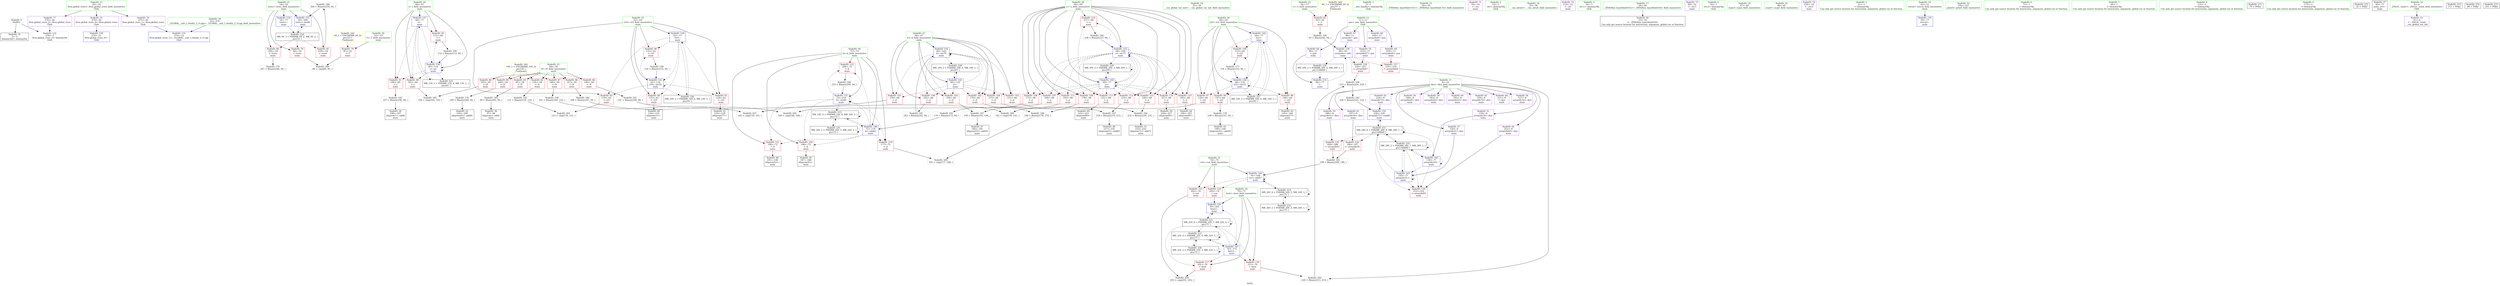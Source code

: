 digraph "SVFG" {
	label="SVFG";

	Node0x55b33f8c9170 [shape=record,color=grey,label="{NodeID: 0\nNullPtr}"];
	Node0x55b33f8c9170 -> Node0x55b33f8eab90[style=solid];
	Node0x55b33f8c9170 -> Node0x55b33f8f1aa0[style=solid];
	Node0x55b33f8f4310 [shape=record,color=grey,label="{NodeID: 180\n260 = Binary(259, 94, )\n}"];
	Node0x55b33f8f4310 -> Node0x55b33f8f2d50[style=solid];
	Node0x55b33f8eb6f0 [shape=record,color=red,label="{NodeID: 97\n139\<--64\n\<--i22\nmain\n}"];
	Node0x55b33f8eb6f0 -> Node0x55b33f8f7d20[style=solid];
	Node0x55b33f8c97d0 [shape=record,color=green,label="{NodeID: 14\n25\<--26\n__cxx_global_var_init\<--__cxx_global_var_init_field_insensitive\n}"];
	Node0x55b33f8ef100 [shape=record,color=grey,label="{NodeID: 194\n93 = Binary(92, 94, )\n}"];
	Node0x55b33f8ef100 -> Node0x55b33f8f1de0[style=solid];
	Node0x55b33f8ec250 [shape=record,color=red,label="{NodeID: 111\n193\<--68\n\<--x\nmain\n}"];
	Node0x55b33f8ec250 -> Node0x55b33f8ef580[style=solid];
	Node0x55b33f8ea660 [shape=record,color=green,label="{NodeID: 28\n68\<--69\nx\<--x_field_insensitive\nmain\n}"];
	Node0x55b33f8ea660 -> Node0x55b33f8ebf10[style=solid];
	Node0x55b33f8ea660 -> Node0x55b33f8ebfe0[style=solid];
	Node0x55b33f8ea660 -> Node0x55b33f8ec0b0[style=solid];
	Node0x55b33f8ea660 -> Node0x55b33f8ec180[style=solid];
	Node0x55b33f8ea660 -> Node0x55b33f8ec250[style=solid];
	Node0x55b33f8ea660 -> Node0x55b33f8ec320[style=solid];
	Node0x55b33f8ea660 -> Node0x55b33f8ec3f0[style=solid];
	Node0x55b33f8ea660 -> Node0x55b33f8ec4c0[style=solid];
	Node0x55b33f8ea660 -> Node0x55b33f8ec590[style=solid];
	Node0x55b33f8ea660 -> Node0x55b33f8f0da0[style=solid];
	Node0x55b33f8ea660 -> Node0x55b33f8f2600[style=solid];
	Node0x55b33f8ea660 -> Node0x55b33f8f2bb0[style=solid];
	Node0x55b33f8f7d20 [shape=record,color=grey,label="{NodeID: 208\n142 = cmp(139, 141, )\n}"];
	Node0x55b33f8f14f0 [shape=record,color=red,label="{NodeID: 125\n189\<--188\n\<--arrayidx51\nmain\n}"];
	Node0x55b33f8f14f0 -> Node0x55b33f8f4610[style=solid];
	Node0x55b33f8eb140 [shape=record,color=black,label="{NodeID: 42\n145\<--144\nidxprom27\<--\nmain\n}"];
	Node0x55b33f8f2050 [shape=record,color=blue,label="{NodeID: 139\n62\<--77\ni10\<--\nmain\n}"];
	Node0x55b33f8f2050 -> Node0x55b33f8eead0[style=dashed];
	Node0x55b33f8f2050 -> Node0x55b33f8eeba0[style=dashed];
	Node0x55b33f8f2050 -> Node0x55b33f8eec70[style=dashed];
	Node0x55b33f8f2050 -> Node0x55b33f8eb620[style=dashed];
	Node0x55b33f8f2050 -> Node0x55b33f8f21f0[style=dashed];
	Node0x55b33f8f2050 -> Node0x55b33f9042a0[style=dashed];
	Node0x55b33f8eccc0 [shape=record,color=purple,label="{NodeID: 56\n146\<--8\narrayidx28\<--dyn\nmain\n}"];
	Node0x55b33f8f2bb0 [shape=record,color=blue,label="{NodeID: 153\n68\<--238\nx\<--inc75\nmain\n}"];
	Node0x55b33f8f2bb0 -> Node0x55b33f8ebf10[style=dashed];
	Node0x55b33f8f2bb0 -> Node0x55b33f8ebfe0[style=dashed];
	Node0x55b33f8f2bb0 -> Node0x55b33f8ec0b0[style=dashed];
	Node0x55b33f8f2bb0 -> Node0x55b33f8ec180[style=dashed];
	Node0x55b33f8f2bb0 -> Node0x55b33f8ec250[style=dashed];
	Node0x55b33f8f2bb0 -> Node0x55b33f8ec320[style=dashed];
	Node0x55b33f8f2bb0 -> Node0x55b33f8ec3f0[style=dashed];
	Node0x55b33f8f2bb0 -> Node0x55b33f8ec4c0[style=dashed];
	Node0x55b33f8f2bb0 -> Node0x55b33f8ec590[style=dashed];
	Node0x55b33f8f2bb0 -> Node0x55b33f8f0da0[style=dashed];
	Node0x55b33f8f2bb0 -> Node0x55b33f8f2600[style=dashed];
	Node0x55b33f8f2bb0 -> Node0x55b33f8f2bb0[style=dashed];
	Node0x55b33f8f2bb0 -> Node0x55b33f9051a0[style=dashed];
	Node0x55b33f8ed820 [shape=record,color=purple,label="{NodeID: 70\n223\<--11\narrayidx67\<--pos\nmain\n}"];
	Node0x55b33f8ed820 -> Node0x55b33f8f1760[style=solid];
	Node0x55b33f8ee380 [shape=record,color=red,label="{NodeID: 84\n103\<--58\n\<--N\nmain\n}"];
	Node0x55b33f8ee380 -> Node0x55b33f8f78a0[style=solid];
	Node0x55b33f8c9390 [shape=record,color=green,label="{NodeID: 1\n7\<--1\n__dso_handle\<--dummyObj\nGlob }"];
	Node0x55b33f8f4490 [shape=record,color=grey,label="{NodeID: 181\n243 = Binary(242, 94, )\n}"];
	Node0x55b33f8f4490 -> Node0x55b33f8f2c80[style=solid];
	Node0x55b33f8eb7c0 [shape=record,color=red,label="{NodeID: 98\n144\<--64\n\<--i22\nmain\n}"];
	Node0x55b33f8eb7c0 -> Node0x55b33f8eb140[style=solid];
	Node0x55b33f8c98a0 [shape=record,color=green,label="{NodeID: 15\n29\<--30\n_ZNSt8ios_base4InitC1Ev\<--_ZNSt8ios_base4InitC1Ev_field_insensitive\n}"];
	Node0x55b33f8ef280 [shape=record,color=grey,label="{NodeID: 195\n121 = Binary(120, 122, )\n}"];
	Node0x55b33f8ef280 -> Node0x55b33f8f75a0[style=solid];
	Node0x55b33f8ec320 [shape=record,color=red,label="{NodeID: 112\n214\<--68\n\<--x\nmain\n}"];
	Node0x55b33f8ec320 -> Node0x55b33f8f4d90[style=solid];
	Node0x55b33f8ea6f0 [shape=record,color=green,label="{NodeID: 29\n70\<--71\nbest\<--best_field_insensitive\nmain\n}"];
	Node0x55b33f8ea6f0 -> Node0x55b33f8f0e70[style=solid];
	Node0x55b33f8ea6f0 -> Node0x55b33f8f0f40[style=solid];
	Node0x55b33f8ea6f0 -> Node0x55b33f8f26d0[style=solid];
	Node0x55b33f8ea6f0 -> Node0x55b33f8f2940[style=solid];
	Node0x55b33f8f7ea0 [shape=record,color=grey,label="{NodeID: 209\n181 = cmp(177, 180, )\n}"];
	Node0x55b33f8f15c0 [shape=record,color=red,label="{NodeID: 126\n198\<--197\n\<--arrayidx56\nmain\n}"];
	Node0x55b33f8f15c0 -> Node0x55b33f8f4610[style=solid];
	Node0x55b33f8eb210 [shape=record,color=black,label="{NodeID: 43\n149\<--148\nidxprom30\<--add29\nmain\n}"];
	Node0x55b33f8f2120 [shape=record,color=blue,label="{NodeID: 140\n130\<--77\narrayidx18\<--\nmain\n}"];
	Node0x55b33f8f2120 -> Node0x55b33f8f1830[style=dashed];
	Node0x55b33f8f2120 -> Node0x55b33f8f2120[style=dashed];
	Node0x55b33f8f2120 -> Node0x55b33f8f2390[style=dashed];
	Node0x55b33f8f2120 -> Node0x55b33f900ba0[style=dashed];
	Node0x55b33f8f2120 -> Node0x55b33f9065a0[style=dashed];
	Node0x55b33f8ecd90 [shape=record,color=purple,label="{NodeID: 57\n150\<--8\narrayidx31\<--dyn\nmain\n}"];
	Node0x55b33f8ecd90 -> Node0x55b33f8f2390[style=solid];
	Node0x55b33f8f2c80 [shape=record,color=blue,label="{NodeID: 154\n66\<--243\nd\<--inc78\nmain\n}"];
	Node0x55b33f8f2c80 -> Node0x55b33f8eba30[style=dashed];
	Node0x55b33f8f2c80 -> Node0x55b33f8ebb00[style=dashed];
	Node0x55b33f8f2c80 -> Node0x55b33f8ebbd0[style=dashed];
	Node0x55b33f8f2c80 -> Node0x55b33f8ebca0[style=dashed];
	Node0x55b33f8f2c80 -> Node0x55b33f8ebd70[style=dashed];
	Node0x55b33f8f2c80 -> Node0x55b33f8ebe40[style=dashed];
	Node0x55b33f8f2c80 -> Node0x55b33f8f2c80[style=dashed];
	Node0x55b33f8f2c80 -> Node0x55b33f904ca0[style=dashed];
	Node0x55b33f8ed8f0 [shape=record,color=purple,label="{NodeID: 71\n78\<--14\n\<--.str\nmain\n}"];
	Node0x55b33f8ee450 [shape=record,color=red,label="{NodeID: 85\n120\<--58\n\<--N\nmain\n}"];
	Node0x55b33f8ee450 -> Node0x55b33f8ef280[style=solid];
	Node0x55b33f8c9d10 [shape=record,color=green,label="{NodeID: 2\n14\<--1\n.str\<--dummyObj\nGlob }"];
	Node0x55b33f8f4610 [shape=record,color=grey,label="{NodeID: 182\n199 = Binary(189, 198, )\n}"];
	Node0x55b33f8f4610 -> Node0x55b33f8f2870[style=solid];
	Node0x55b33f8eb890 [shape=record,color=red,label="{NodeID: 99\n147\<--64\n\<--i22\nmain\n}"];
	Node0x55b33f8eb890 -> Node0x55b33f8f4010[style=solid];
	Node0x55b33f8c9970 [shape=record,color=green,label="{NodeID: 16\n35\<--36\n__cxa_atexit\<--__cxa_atexit_field_insensitive\n}"];
	Node0x55b33f8ef400 [shape=record,color=grey,label="{NodeID: 196\n161 = Binary(160, 122, )\n}"];
	Node0x55b33f8ef400 -> Node0x55b33f8f7ba0[style=solid];
	Node0x55b33f8ec3f0 [shape=record,color=red,label="{NodeID: 113\n221\<--68\n\<--x\nmain\n}"];
	Node0x55b33f8ec3f0 -> Node0x55b33f8ec710[style=solid];
	Node0x55b33f8ea780 [shape=record,color=green,label="{NodeID: 30\n72\<--73\nb\<--b_field_insensitive\nmain\n}"];
	Node0x55b33f8ea780 -> Node0x55b33f8f1010[style=solid];
	Node0x55b33f8ea780 -> Node0x55b33f8f10e0[style=solid];
	Node0x55b33f8ea780 -> Node0x55b33f8f11b0[style=solid];
	Node0x55b33f8ea780 -> Node0x55b33f8f1280[style=solid];
	Node0x55b33f8ea780 -> Node0x55b33f8f27a0[style=solid];
	Node0x55b33f8ea780 -> Node0x55b33f8f2a10[style=solid];
	Node0x55b33f8f1690 [shape=record,color=red,label="{NodeID: 127\n219\<--218\n\<--arrayidx64\nmain\n}"];
	Node0x55b33f8f1690 -> Node0x55b33f8efa00[style=solid];
	Node0x55b33f8eb2e0 [shape=record,color=black,label="{NodeID: 44\n184\<--183\nidxprom48\<--\nmain\n}"];
	Node0x55b33f9038a0 [shape=record,color=black,label="{NodeID: 224\nMR_6V_3 = PHI(MR_6V_4, MR_6V_2, )\npts\{55 \}\n}"];
	Node0x55b33f9038a0 -> Node0x55b33f8edf70[style=dashed];
	Node0x55b33f9038a0 -> Node0x55b33f8ee040[style=dashed];
	Node0x55b33f9038a0 -> Node0x55b33f8ee110[style=dashed];
	Node0x55b33f9038a0 -> Node0x55b33f8f2d50[style=dashed];
	Node0x55b33f8f21f0 [shape=record,color=blue,label="{NodeID: 141\n62\<--134\ni10\<--inc20\nmain\n}"];
	Node0x55b33f8f21f0 -> Node0x55b33f8eead0[style=dashed];
	Node0x55b33f8f21f0 -> Node0x55b33f8eeba0[style=dashed];
	Node0x55b33f8f21f0 -> Node0x55b33f8eec70[style=dashed];
	Node0x55b33f8f21f0 -> Node0x55b33f8eb620[style=dashed];
	Node0x55b33f8f21f0 -> Node0x55b33f8f21f0[style=dashed];
	Node0x55b33f8f21f0 -> Node0x55b33f9042a0[style=dashed];
	Node0x55b33f8ece60 [shape=record,color=purple,label="{NodeID: 58\n185\<--8\narrayidx49\<--dyn\nmain\n}"];
	Node0x55b33f8f2d50 [shape=record,color=blue,label="{NodeID: 155\n54\<--260\ntests\<--inc86\nmain\n}"];
	Node0x55b33f8f2d50 -> Node0x55b33f9038a0[style=dashed];
	Node0x55b33f8ed9c0 [shape=record,color=purple,label="{NodeID: 72\n110\<--14\n\<--.str\nmain\n}"];
	Node0x55b33f8ee520 [shape=record,color=red,label="{NodeID: 86\n140\<--58\n\<--N\nmain\n}"];
	Node0x55b33f8ee520 -> Node0x55b33f8efb80[style=solid];
	Node0x55b33f8cd3c0 [shape=record,color=green,label="{NodeID: 3\n16\<--1\n.str.1\<--dummyObj\nGlob }"];
	Node0x55b33f8f4790 [shape=record,color=grey,label="{NodeID: 183\n226 = Binary(225, 122, )\n}"];
	Node0x55b33f8f4790 -> Node0x55b33f8f2ae0[style=solid];
	Node0x55b33f8eb960 [shape=record,color=red,label="{NodeID: 100\n153\<--64\n\<--i22\nmain\n}"];
	Node0x55b33f8eb960 -> Node0x55b33f8f3e90[style=solid];
	Node0x55b33f8c9a40 [shape=record,color=green,label="{NodeID: 17\n34\<--40\n_ZNSt8ios_base4InitD1Ev\<--_ZNSt8ios_base4InitD1Ev_field_insensitive\n}"];
	Node0x55b33f8c9a40 -> Node0x55b33f8eac60[style=solid];
	Node0x55b33f8ef580 [shape=record,color=grey,label="{NodeID: 197\n195 = Binary(193, 194, )\n}"];
	Node0x55b33f8ef580 -> Node0x55b33f8eb550[style=solid];
	Node0x55b33f8ec4c0 [shape=record,color=red,label="{NodeID: 114\n227\<--68\n\<--x\nmain\n}"];
	Node0x55b33f8ec4c0 -> Node0x55b33f8ec7e0[style=solid];
	Node0x55b33f8ea850 [shape=record,color=green,label="{NodeID: 31\n74\<--75\ncur\<--cur_field_insensitive\nmain\n}"];
	Node0x55b33f8ea850 -> Node0x55b33f8f1350[style=solid];
	Node0x55b33f8ea850 -> Node0x55b33f8f1420[style=solid];
	Node0x55b33f8ea850 -> Node0x55b33f8f2870[style=solid];
	Node0x55b33f8f1760 [shape=record,color=red,label="{NodeID: 128\n224\<--223\n\<--arrayidx67\nmain\n}"];
	Node0x55b33f8f1760 -> Node0x55b33f8ef700[style=solid];
	Node0x55b33f8eb3b0 [shape=record,color=black,label="{NodeID: 45\n187\<--186\nidxprom50\<--\nmain\n}"];
	Node0x55b33f903da0 [shape=record,color=black,label="{NodeID: 225\nMR_12V_2 = PHI(MR_12V_4, MR_12V_1, )\npts\{61 \}\n}"];
	Node0x55b33f903da0 -> Node0x55b33f8f1eb0[style=dashed];
	Node0x55b33f8f22c0 [shape=record,color=blue,label="{NodeID: 142\n64\<--77\ni22\<--\nmain\n}"];
	Node0x55b33f8f22c0 -> Node0x55b33f8eb6f0[style=dashed];
	Node0x55b33f8f22c0 -> Node0x55b33f8eb7c0[style=dashed];
	Node0x55b33f8f22c0 -> Node0x55b33f8eb890[style=dashed];
	Node0x55b33f8f22c0 -> Node0x55b33f8eb960[style=dashed];
	Node0x55b33f8f22c0 -> Node0x55b33f8f2460[style=dashed];
	Node0x55b33f8f22c0 -> Node0x55b33f9047a0[style=dashed];
	Node0x55b33f8ecf30 [shape=record,color=purple,label="{NodeID: 59\n188\<--8\narrayidx51\<--dyn\nmain\n}"];
	Node0x55b33f8ecf30 -> Node0x55b33f8f14f0[style=solid];
	Node0x55b33f8eda90 [shape=record,color=purple,label="{NodeID: 73\n88\<--16\n\<--.str.1\nmain\n}"];
	Node0x55b33f8ee5f0 [shape=record,color=red,label="{NodeID: 87\n160\<--58\n\<--N\nmain\n}"];
	Node0x55b33f8ee5f0 -> Node0x55b33f8ef400[style=solid];
	Node0x55b33f8cd450 [shape=record,color=green,label="{NodeID: 4\n18\<--1\n.str.2\<--dummyObj\nGlob }"];
	Node0x55b33f8f4910 [shape=record,color=grey,label="{NodeID: 184\n232 = Binary(230, 231, )\n}"];
	Node0x55b33f8f4910 -> Node0x55b33f8ec8b0[style=solid];
	Node0x55b33f8eba30 [shape=record,color=red,label="{NodeID: 101\n159\<--66\n\<--d\nmain\n}"];
	Node0x55b33f8eba30 -> Node0x55b33f8f7ba0[style=solid];
	Node0x55b33f8cdfd0 [shape=record,color=green,label="{NodeID: 18\n47\<--48\nmain\<--main_field_insensitive\n}"];
	Node0x55b33f8ef700 [shape=record,color=grey,label="{NodeID: 198\n225 = Binary(220, 224, )\n}"];
	Node0x55b33f8ef700 -> Node0x55b33f8f4790[style=solid];
	Node0x55b33f8ec590 [shape=record,color=red,label="{NodeID: 115\n230\<--68\n\<--x\nmain\n}"];
	Node0x55b33f8ec590 -> Node0x55b33f8f4910[style=solid];
	Node0x55b33f8ea920 [shape=record,color=green,label="{NodeID: 32\n80\<--81\nscanf\<--scanf_field_insensitive\n}"];
	Node0x55b33f8ffca0 [shape=record,color=black,label="{NodeID: 212\nMR_22V_4 = PHI(MR_22V_6, MR_22V_3, )\npts\{71 \}\n}"];
	Node0x55b33f8ffca0 -> Node0x55b33f8f26d0[style=dashed];
	Node0x55b33f8ffca0 -> Node0x55b33f8ffca0[style=dashed];
	Node0x55b33f8ffca0 -> Node0x55b33f9056a0[style=dashed];
	Node0x55b33f8f1830 [shape=record,color=red,label="{NodeID: 129\n253\<--252\n\<--arrayidx83\nmain\n}"];
	Node0x55b33f8eb480 [shape=record,color=black,label="{NodeID: 46\n191\<--190\nidxprom52\<--\nmain\n}"];
	Node0x55b33f9042a0 [shape=record,color=black,label="{NodeID: 226\nMR_14V_2 = PHI(MR_14V_4, MR_14V_1, )\npts\{63 \}\n}"];
	Node0x55b33f9042a0 -> Node0x55b33f8f2050[style=dashed];
	Node0x55b33f8f2390 [shape=record,color=blue,label="{NodeID: 143\n150\<--77\narrayidx31\<--\nmain\n}"];
	Node0x55b33f8f2390 -> Node0x55b33f8f1830[style=dashed];
	Node0x55b33f8f2390 -> Node0x55b33f8f2390[style=dashed];
	Node0x55b33f8f2390 -> Node0x55b33f900ba0[style=dashed];
	Node0x55b33f8f2390 -> Node0x55b33f9065a0[style=dashed];
	Node0x55b33f8ed000 [shape=record,color=purple,label="{NodeID: 60\n192\<--8\narrayidx53\<--dyn\nmain\n}"];
	Node0x55b33f8edb60 [shape=record,color=purple,label="{NodeID: 74\n254\<--18\n\<--.str.2\nmain\n}"];
	Node0x55b33f8ee6c0 [shape=record,color=red,label="{NodeID: 88\n167\<--58\n\<--N\nmain\n}"];
	Node0x55b33f8ee6c0 -> Node0x55b33f8f4c10[style=solid];
	Node0x55b33f8cd9b0 [shape=record,color=green,label="{NodeID: 5\n21\<--1\n\<--dummyObj\nCan only get source location for instruction, argument, global var or function.}"];
	Node0x55b33f8f4a90 [shape=record,color=grey,label="{NodeID: 185\n238 = Binary(237, 94, )\n}"];
	Node0x55b33f8f4a90 -> Node0x55b33f8f2bb0[style=solid];
	Node0x55b33f8ebb00 [shape=record,color=red,label="{NodeID: 102\n179\<--66\n\<--d\nmain\n}"];
	Node0x55b33f8ebb00 -> Node0x55b33f8f4f10[style=solid];
	Node0x55b33f8ce060 [shape=record,color=green,label="{NodeID: 19\n50\<--51\nretval\<--retval_field_insensitive\nmain\n}"];
	Node0x55b33f8ce060 -> Node0x55b33f8f1b70[style=solid];
	Node0x55b33f8ef880 [shape=record,color=grey,label="{NodeID: 199\n134 = Binary(133, 94, )\n}"];
	Node0x55b33f8ef880 -> Node0x55b33f8f21f0[style=solid];
	Node0x55b33f8f0da0 [shape=record,color=red,label="{NodeID: 116\n237\<--68\n\<--x\nmain\n}"];
	Node0x55b33f8f0da0 -> Node0x55b33f8f4a90[style=solid];
	Node0x55b33f8ea9f0 [shape=record,color=green,label="{NodeID: 33\n256\<--257\nprintf\<--printf_field_insensitive\n}"];
	Node0x55b33f9001a0 [shape=record,color=black,label="{NodeID: 213\nMR_24V_4 = PHI(MR_24V_6, MR_24V_3, )\npts\{73 \}\n}"];
	Node0x55b33f9001a0 -> Node0x55b33f8f27a0[style=dashed];
	Node0x55b33f9001a0 -> Node0x55b33f9001a0[style=dashed];
	Node0x55b33f9001a0 -> Node0x55b33f905ba0[style=dashed];
	Node0x55b33f8f1900 [shape=record,color=blue,label="{NodeID: 130\n274\<--21\nllvm.global_ctors_0\<--\nGlob }"];
	Node0x55b33f8eb550 [shape=record,color=black,label="{NodeID: 47\n196\<--195\nidxprom55\<--add54\nmain\n}"];
	Node0x55b33f9047a0 [shape=record,color=black,label="{NodeID: 227\nMR_16V_2 = PHI(MR_16V_4, MR_16V_1, )\npts\{65 \}\n}"];
	Node0x55b33f9047a0 -> Node0x55b33f8f22c0[style=dashed];
	Node0x55b33f8f2460 [shape=record,color=blue,label="{NodeID: 144\n64\<--154\ni22\<--inc33\nmain\n}"];
	Node0x55b33f8f2460 -> Node0x55b33f8eb6f0[style=dashed];
	Node0x55b33f8f2460 -> Node0x55b33f8eb7c0[style=dashed];
	Node0x55b33f8f2460 -> Node0x55b33f8eb890[style=dashed];
	Node0x55b33f8f2460 -> Node0x55b33f8eb960[style=dashed];
	Node0x55b33f8f2460 -> Node0x55b33f8f2460[style=dashed];
	Node0x55b33f8f2460 -> Node0x55b33f9047a0[style=dashed];
	Node0x55b33f8ed0d0 [shape=record,color=purple,label="{NodeID: 61\n197\<--8\narrayidx56\<--dyn\nmain\n}"];
	Node0x55b33f8ed0d0 -> Node0x55b33f8f15c0[style=solid];
	Node0x55b33f8edc30 [shape=record,color=purple,label="{NodeID: 75\n274\<--20\nllvm.global_ctors_0\<--llvm.global_ctors\nGlob }"];
	Node0x55b33f8edc30 -> Node0x55b33f8f1900[style=solid];
	Node0x55b33f8ee790 [shape=record,color=red,label="{NodeID: 89\n248\<--58\n\<--N\nmain\n}"];
	Node0x55b33f8ee790 -> Node0x55b33f8f3d10[style=solid];
	Node0x55b33f8cda40 [shape=record,color=green,label="{NodeID: 6\n77\<--1\n\<--dummyObj\nCan only get source location for instruction, argument, global var or function.}"];
	Node0x55b33f8f4c10 [shape=record,color=grey,label="{NodeID: 186\n168 = Binary(167, 94, )\n}"];
	Node0x55b33f8f4c10 -> Node0x55b33f8f7460[style=solid];
	Node0x55b33f8ebbd0 [shape=record,color=red,label="{NodeID: 103\n194\<--66\n\<--d\nmain\n}"];
	Node0x55b33f8ebbd0 -> Node0x55b33f8ef580[style=solid];
	Node0x55b33f8ce130 [shape=record,color=green,label="{NodeID: 20\n52\<--53\nT\<--T_field_insensitive\nmain\n}"];
	Node0x55b33f8ce130 -> Node0x55b33f8edea0[style=solid];
	Node0x55b33f8efa00 [shape=record,color=grey,label="{NodeID: 200\n220 = Binary(213, 219, )\n}"];
	Node0x55b33f8efa00 -> Node0x55b33f8ef700[style=solid];
	Node0x55b33f8f0e70 [shape=record,color=red,label="{NodeID: 117\n201\<--70\n\<--best\nmain\n}"];
	Node0x55b33f8f0e70 -> Node0x55b33f8f7720[style=solid];
	Node0x55b33f8eaac0 [shape=record,color=green,label="{NodeID: 34\n22\<--270\n_GLOBAL__sub_I_Onufry_2_0.cpp\<--_GLOBAL__sub_I_Onufry_2_0.cpp_field_insensitive\n}"];
	Node0x55b33f8eaac0 -> Node0x55b33f8f19d0[style=solid];
	Node0x55b33f9006a0 [shape=record,color=black,label="{NodeID: 214\nMR_26V_4 = PHI(MR_26V_5, MR_26V_3, )\npts\{75 \}\n}"];
	Node0x55b33f9006a0 -> Node0x55b33f8f2870[style=dashed];
	Node0x55b33f9006a0 -> Node0x55b33f9006a0[style=dashed];
	Node0x55b33f9006a0 -> Node0x55b33f9060a0[style=dashed];
	Node0x55b33f8f19d0 [shape=record,color=blue,label="{NodeID: 131\n275\<--22\nllvm.global_ctors_1\<--_GLOBAL__sub_I_Onufry_2_0.cpp\nGlob }"];
	Node0x55b33f8ec640 [shape=record,color=black,label="{NodeID: 48\n217\<--216\nidxprom63\<--add62\nmain\n}"];
	Node0x55b33f904ca0 [shape=record,color=black,label="{NodeID: 228\nMR_18V_2 = PHI(MR_18V_4, MR_18V_1, )\npts\{67 \}\n}"];
	Node0x55b33f904ca0 -> Node0x55b33f8f2530[style=dashed];
	Node0x55b33f8f2530 [shape=record,color=blue,label="{NodeID: 145\n66\<--122\nd\<--\nmain\n}"];
	Node0x55b33f8f2530 -> Node0x55b33f8eba30[style=dashed];
	Node0x55b33f8f2530 -> Node0x55b33f8ebb00[style=dashed];
	Node0x55b33f8f2530 -> Node0x55b33f8ebbd0[style=dashed];
	Node0x55b33f8f2530 -> Node0x55b33f8ebca0[style=dashed];
	Node0x55b33f8f2530 -> Node0x55b33f8ebd70[style=dashed];
	Node0x55b33f8f2530 -> Node0x55b33f8ebe40[style=dashed];
	Node0x55b33f8f2530 -> Node0x55b33f8f2c80[style=dashed];
	Node0x55b33f8f2530 -> Node0x55b33f904ca0[style=dashed];
	Node0x55b33f8ed1a0 [shape=record,color=purple,label="{NodeID: 62\n229\<--8\narrayidx70\<--dyn\nmain\n}"];
	Node0x55b33f909cc0 [shape=record,color=yellow,style=double,label="{NodeID: 242\n4V_1 = ENCHI(MR_4V_0)\npts\{53 \}\nFun[main]}"];
	Node0x55b33f909cc0 -> Node0x55b33f8edea0[style=dashed];
	Node0x55b33f8edd00 [shape=record,color=purple,label="{NodeID: 76\n275\<--20\nllvm.global_ctors_1\<--llvm.global_ctors\nGlob }"];
	Node0x55b33f8edd00 -> Node0x55b33f8f19d0[style=solid];
	Node0x55b33f8ee860 [shape=record,color=red,label="{NodeID: 90\n102\<--60\n\<--i\nmain\n}"];
	Node0x55b33f8ee860 -> Node0x55b33f8f78a0[style=solid];
	Node0x55b33f8cdad0 [shape=record,color=green,label="{NodeID: 7\n94\<--1\n\<--dummyObj\nCan only get source location for instruction, argument, global var or function.}"];
	Node0x55b33f8f4d90 [shape=record,color=grey,label="{NodeID: 187\n216 = Binary(214, 215, )\n}"];
	Node0x55b33f8f4d90 -> Node0x55b33f8ec640[style=solid];
	Node0x55b33f8ebca0 [shape=record,color=red,label="{NodeID: 104\n215\<--66\n\<--d\nmain\n}"];
	Node0x55b33f8ebca0 -> Node0x55b33f8f4d90[style=solid];
	Node0x55b33f8ce200 [shape=record,color=green,label="{NodeID: 21\n54\<--55\ntests\<--tests_field_insensitive\nmain\n}"];
	Node0x55b33f8ce200 -> Node0x55b33f8edf70[style=solid];
	Node0x55b33f8ce200 -> Node0x55b33f8ee040[style=solid];
	Node0x55b33f8ce200 -> Node0x55b33f8ee110[style=solid];
	Node0x55b33f8ce200 -> Node0x55b33f8f1c40[style=solid];
	Node0x55b33f8ce200 -> Node0x55b33f8f2d50[style=solid];
	Node0x55b33f8efb80 [shape=record,color=grey,label="{NodeID: 201\n141 = Binary(140, 94, )\n}"];
	Node0x55b33f8efb80 -> Node0x55b33f8f7d20[style=solid];
	Node0x55b33f8f0f40 [shape=record,color=red,label="{NodeID: 118\n213\<--70\n\<--best\nmain\n}"];
	Node0x55b33f8f0f40 -> Node0x55b33f8efa00[style=solid];
	Node0x55b33f8eab90 [shape=record,color=black,label="{NodeID: 35\n2\<--3\ndummyVal\<--dummyVal\n}"];
	Node0x55b33f900ba0 [shape=record,color=black,label="{NodeID: 215\nMR_28V_8 = PHI(MR_28V_9, MR_28V_7, )\npts\{100000 \}\n}"];
	Node0x55b33f900ba0 -> Node0x55b33f8f14f0[style=dashed];
	Node0x55b33f900ba0 -> Node0x55b33f8f15c0[style=dashed];
	Node0x55b33f900ba0 -> Node0x55b33f8f1830[style=dashed];
	Node0x55b33f900ba0 -> Node0x55b33f8f2ae0[style=dashed];
	Node0x55b33f900ba0 -> Node0x55b33f900ba0[style=dashed];
	Node0x55b33f900ba0 -> Node0x55b33f9065a0[style=dashed];
	Node0x55b33f8f1aa0 [shape=record,color=blue, style = dotted,label="{NodeID: 132\n276\<--3\nllvm.global_ctors_2\<--dummyVal\nGlob }"];
	Node0x55b33f8ec710 [shape=record,color=black,label="{NodeID: 49\n222\<--221\nidxprom66\<--\nmain\n}"];
	Node0x55b33f9051a0 [shape=record,color=black,label="{NodeID: 229\nMR_20V_2 = PHI(MR_20V_3, MR_20V_1, )\npts\{69 \}\n}"];
	Node0x55b33f9051a0 -> Node0x55b33f8f2600[style=dashed];
	Node0x55b33f9051a0 -> Node0x55b33f9051a0[style=dashed];
	Node0x55b33f8f2600 [shape=record,color=blue,label="{NodeID: 146\n68\<--77\nx\<--\nmain\n}"];
	Node0x55b33f8f2600 -> Node0x55b33f8ebf10[style=dashed];
	Node0x55b33f8f2600 -> Node0x55b33f8ebfe0[style=dashed];
	Node0x55b33f8f2600 -> Node0x55b33f8ec0b0[style=dashed];
	Node0x55b33f8f2600 -> Node0x55b33f8ec180[style=dashed];
	Node0x55b33f8f2600 -> Node0x55b33f8ec250[style=dashed];
	Node0x55b33f8f2600 -> Node0x55b33f8ec320[style=dashed];
	Node0x55b33f8f2600 -> Node0x55b33f8ec3f0[style=dashed];
	Node0x55b33f8f2600 -> Node0x55b33f8ec4c0[style=dashed];
	Node0x55b33f8f2600 -> Node0x55b33f8ec590[style=dashed];
	Node0x55b33f8f2600 -> Node0x55b33f8f0da0[style=dashed];
	Node0x55b33f8f2600 -> Node0x55b33f8f2600[style=dashed];
	Node0x55b33f8f2600 -> Node0x55b33f8f2bb0[style=dashed];
	Node0x55b33f8f2600 -> Node0x55b33f9051a0[style=dashed];
	Node0x55b33f8ed270 [shape=record,color=purple,label="{NodeID: 63\n234\<--8\narrayidx73\<--dyn\nmain\n}"];
	Node0x55b33f8ed270 -> Node0x55b33f8f2ae0[style=solid];
	Node0x55b33f8eddd0 [shape=record,color=purple,label="{NodeID: 77\n276\<--20\nllvm.global_ctors_2\<--llvm.global_ctors\nGlob }"];
	Node0x55b33f8eddd0 -> Node0x55b33f8f1aa0[style=solid];
	Node0x55b33f8ee930 [shape=record,color=red,label="{NodeID: 91\n106\<--60\n\<--i\nmain\n}"];
	Node0x55b33f8ee930 -> Node0x55b33f8eee00[style=solid];
	Node0x55b33f8cd0c0 [shape=record,color=green,label="{NodeID: 8\n122\<--1\n\<--dummyObj\nCan only get source location for instruction, argument, global var or function.}"];
	Node0x55b33f682740 [shape=record,color=black,label="{NodeID: 271\n79 = PHI()\n}"];
	Node0x55b33f8f4f10 [shape=record,color=grey,label="{NodeID: 188\n180 = Binary(178, 179, )\n}"];
	Node0x55b33f8f4f10 -> Node0x55b33f8f7ea0[style=solid];
	Node0x55b33f8ebd70 [shape=record,color=red,label="{NodeID: 105\n231\<--66\n\<--d\nmain\n}"];
	Node0x55b33f8ebd70 -> Node0x55b33f8f4910[style=solid];
	Node0x55b33f8ce2d0 [shape=record,color=green,label="{NodeID: 22\n56\<--57\nL\<--L_field_insensitive\nmain\n}"];
	Node0x55b33f8ce2d0 -> Node0x55b33f8ee1e0[style=solid];
	Node0x55b33f8f7460 [shape=record,color=grey,label="{NodeID: 202\n169 = cmp(166, 168, )\n}"];
	Node0x55b33f8f1010 [shape=record,color=red,label="{NodeID: 119\n177\<--72\n\<--b\nmain\n}"];
	Node0x55b33f8f1010 -> Node0x55b33f8f7ea0[style=solid];
	Node0x55b33f8eac60 [shape=record,color=black,label="{NodeID: 36\n33\<--34\n\<--_ZNSt8ios_base4InitD1Ev\nCan only get source location for instruction, argument, global var or function.}"];
	Node0x55b33f8f1b70 [shape=record,color=blue,label="{NodeID: 133\n50\<--77\nretval\<--\nmain\n}"];
	Node0x55b33f8ec7e0 [shape=record,color=black,label="{NodeID: 50\n228\<--227\nidxprom69\<--\nmain\n}"];
	Node0x55b33f9056a0 [shape=record,color=black,label="{NodeID: 230\nMR_22V_2 = PHI(MR_22V_3, MR_22V_1, )\npts\{71 \}\n}"];
	Node0x55b33f9056a0 -> Node0x55b33f8ffca0[style=dashed];
	Node0x55b33f9056a0 -> Node0x55b33f9056a0[style=dashed];
	Node0x55b33f8f26d0 [shape=record,color=blue,label="{NodeID: 147\n70\<--172\nbest\<--\nmain\n}"];
	Node0x55b33f8f26d0 -> Node0x55b33f8f0e70[style=dashed];
	Node0x55b33f8f26d0 -> Node0x55b33f8f0f40[style=dashed];
	Node0x55b33f8f26d0 -> Node0x55b33f8f2940[style=dashed];
	Node0x55b33f8f26d0 -> Node0x55b33f8ffca0[style=dashed];
	Node0x55b33f8f26d0 -> Node0x55b33f9029a0[style=dashed];
	Node0x55b33f8ed340 [shape=record,color=purple,label="{NodeID: 64\n251\<--8\n\<--dyn\nmain\n}"];
	Node0x55b33f909e80 [shape=record,color=yellow,style=double,label="{NodeID: 244\n8V_1 = ENCHI(MR_8V_0)\npts\{57 \}\nFun[main]}"];
	Node0x55b33f909e80 -> Node0x55b33f8ee1e0[style=dashed];
	Node0x55b33f8edea0 [shape=record,color=red,label="{NodeID: 78\n85\<--52\n\<--T\nmain\n}"];
	Node0x55b33f8edea0 -> Node0x55b33f8f7a20[style=solid];
	Node0x55b33f8eea00 [shape=record,color=red,label="{NodeID: 92\n113\<--60\n\<--i\nmain\n}"];
	Node0x55b33f8eea00 -> Node0x55b33f8f5210[style=solid];
	Node0x55b33f8cd150 [shape=record,color=green,label="{NodeID: 9\n172\<--1\n\<--dummyObj\nCan only get source location for instruction, argument, global var or function.}"];
	Node0x55b33f916d80 [shape=record,color=black,label="{NodeID: 272\n32 = PHI()\n}"];
	Node0x55b33f8f5090 [shape=record,color=grey,label="{NodeID: 189\n210 = Binary(209, 94, )\n}"];
	Node0x55b33f8f5090 -> Node0x55b33f8f2a10[style=solid];
	Node0x55b33f8ebe40 [shape=record,color=red,label="{NodeID: 106\n242\<--66\n\<--d\nmain\n}"];
	Node0x55b33f8ebe40 -> Node0x55b33f8f4490[style=solid];
	Node0x55b33f8ce3a0 [shape=record,color=green,label="{NodeID: 23\n58\<--59\nN\<--N_field_insensitive\nmain\n}"];
	Node0x55b33f8ce3a0 -> Node0x55b33f8ee2b0[style=solid];
	Node0x55b33f8ce3a0 -> Node0x55b33f8ee380[style=solid];
	Node0x55b33f8ce3a0 -> Node0x55b33f8ee450[style=solid];
	Node0x55b33f8ce3a0 -> Node0x55b33f8ee520[style=solid];
	Node0x55b33f8ce3a0 -> Node0x55b33f8ee5f0[style=solid];
	Node0x55b33f8ce3a0 -> Node0x55b33f8ee6c0[style=solid];
	Node0x55b33f8ce3a0 -> Node0x55b33f8ee790[style=solid];
	Node0x55b33f8f75a0 [shape=record,color=grey,label="{NodeID: 203\n123 = cmp(119, 121, )\n}"];
	Node0x55b33f8f10e0 [shape=record,color=red,label="{NodeID: 120\n186\<--72\n\<--b\nmain\n}"];
	Node0x55b33f8f10e0 -> Node0x55b33f8eb3b0[style=solid];
	Node0x55b33f8ead30 [shape=record,color=black,label="{NodeID: 37\n49\<--77\nmain_ret\<--\nmain\n}"];
	Node0x55b33f8f1c40 [shape=record,color=blue,label="{NodeID: 134\n54\<--77\ntests\<--\nmain\n}"];
	Node0x55b33f8f1c40 -> Node0x55b33f9038a0[style=dashed];
	Node0x55b33f8ec8b0 [shape=record,color=black,label="{NodeID: 51\n233\<--232\nidxprom72\<--add71\nmain\n}"];
	Node0x55b33f905ba0 [shape=record,color=black,label="{NodeID: 231\nMR_24V_2 = PHI(MR_24V_3, MR_24V_1, )\npts\{73 \}\n}"];
	Node0x55b33f905ba0 -> Node0x55b33f9001a0[style=dashed];
	Node0x55b33f905ba0 -> Node0x55b33f905ba0[style=dashed];
	Node0x55b33f8f27a0 [shape=record,color=blue,label="{NodeID: 148\n72\<--174\nb\<--add43\nmain\n}"];
	Node0x55b33f8f27a0 -> Node0x55b33f8f1010[style=dashed];
	Node0x55b33f8f27a0 -> Node0x55b33f8f10e0[style=dashed];
	Node0x55b33f8f27a0 -> Node0x55b33f8f11b0[style=dashed];
	Node0x55b33f8f27a0 -> Node0x55b33f8f1280[style=dashed];
	Node0x55b33f8f27a0 -> Node0x55b33f8f2a10[style=dashed];
	Node0x55b33f8f27a0 -> Node0x55b33f9001a0[style=dashed];
	Node0x55b33f8ed410 [shape=record,color=purple,label="{NodeID: 65\n252\<--8\narrayidx83\<--dyn\nmain\n}"];
	Node0x55b33f8ed410 -> Node0x55b33f8f1830[style=solid];
	Node0x55b33f909f60 [shape=record,color=yellow,style=double,label="{NodeID: 245\n10V_1 = ENCHI(MR_10V_0)\npts\{59 \}\nFun[main]}"];
	Node0x55b33f909f60 -> Node0x55b33f8ee2b0[style=dashed];
	Node0x55b33f909f60 -> Node0x55b33f8ee380[style=dashed];
	Node0x55b33f909f60 -> Node0x55b33f8ee450[style=dashed];
	Node0x55b33f909f60 -> Node0x55b33f8ee520[style=dashed];
	Node0x55b33f909f60 -> Node0x55b33f8ee5f0[style=dashed];
	Node0x55b33f909f60 -> Node0x55b33f8ee6c0[style=dashed];
	Node0x55b33f909f60 -> Node0x55b33f8ee790[style=dashed];
	Node0x55b33f8edf70 [shape=record,color=red,label="{NodeID: 79\n84\<--54\n\<--tests\nmain\n}"];
	Node0x55b33f8edf70 -> Node0x55b33f8f7a20[style=solid];
	Node0x55b33f8f3d10 [shape=record,color=grey,label="{NodeID: 176\n249 = Binary(248, 94, )\n}"];
	Node0x55b33f8f3d10 -> Node0x55b33f8ec980[style=solid];
	Node0x55b33f8eead0 [shape=record,color=red,label="{NodeID: 93\n119\<--62\n\<--i10\nmain\n}"];
	Node0x55b33f8eead0 -> Node0x55b33f8f75a0[style=solid];
	Node0x55b33f8cd220 [shape=record,color=green,label="{NodeID: 10\n4\<--6\n_ZStL8__ioinit\<--_ZStL8__ioinit_field_insensitive\nGlob }"];
	Node0x55b33f8cd220 -> Node0x55b33f8eca50[style=solid];
	Node0x55b33f916e80 [shape=record,color=black,label="{NodeID: 273\n111 = PHI()\n}"];
	Node0x55b33f8f5210 [shape=record,color=grey,label="{NodeID: 190\n114 = Binary(113, 94, )\n}"];
	Node0x55b33f8f5210 -> Node0x55b33f8f1f80[style=solid];
	Node0x55b33f8ebf10 [shape=record,color=red,label="{NodeID: 107\n166\<--68\n\<--x\nmain\n}"];
	Node0x55b33f8ebf10 -> Node0x55b33f8f7460[style=solid];
	Node0x55b33f8ce470 [shape=record,color=green,label="{NodeID: 24\n60\<--61\ni\<--i_field_insensitive\nmain\n}"];
	Node0x55b33f8ce470 -> Node0x55b33f8ee860[style=solid];
	Node0x55b33f8ce470 -> Node0x55b33f8ee930[style=solid];
	Node0x55b33f8ce470 -> Node0x55b33f8eea00[style=solid];
	Node0x55b33f8ce470 -> Node0x55b33f8f1eb0[style=solid];
	Node0x55b33f8ce470 -> Node0x55b33f8f1f80[style=solid];
	Node0x55b33f8f7720 [shape=record,color=grey,label="{NodeID: 204\n203 = cmp(201, 202, )\n}"];
	Node0x55b33f8f11b0 [shape=record,color=red,label="{NodeID: 121\n190\<--72\n\<--b\nmain\n}"];
	Node0x55b33f8f11b0 -> Node0x55b33f8eb480[style=solid];
	Node0x55b33f8eae00 [shape=record,color=black,label="{NodeID: 38\n97\<--96\nidxprom\<--add2\nmain\n}"];
	Node0x55b33f8f1d10 [shape=record,color=blue,label="{NodeID: 135\n90\<--77\n\<--\nmain\n}"];
	Node0x55b33f8f1d10 -> Node0x55b33f8f1de0[style=dashed];
	Node0x55b33f8ec980 [shape=record,color=black,label="{NodeID: 52\n250\<--249\nidxprom82\<--add81\nmain\n}"];
	Node0x55b33f9060a0 [shape=record,color=black,label="{NodeID: 232\nMR_26V_2 = PHI(MR_26V_3, MR_26V_1, )\npts\{75 \}\n}"];
	Node0x55b33f9060a0 -> Node0x55b33f9006a0[style=dashed];
	Node0x55b33f9060a0 -> Node0x55b33f9060a0[style=dashed];
	Node0x55b33f8f2870 [shape=record,color=blue,label="{NodeID: 149\n74\<--199\ncur\<--add57\nmain\n}"];
	Node0x55b33f8f2870 -> Node0x55b33f8f1350[style=dashed];
	Node0x55b33f8f2870 -> Node0x55b33f8f1420[style=dashed];
	Node0x55b33f8f2870 -> Node0x55b33f8f2870[style=dashed];
	Node0x55b33f8f2870 -> Node0x55b33f9006a0[style=dashed];
	Node0x55b33f8ed4e0 [shape=record,color=purple,label="{NodeID: 66\n90\<--11\n\<--pos\nmain\n}"];
	Node0x55b33f8ed4e0 -> Node0x55b33f8f1d10[style=solid];
	Node0x55b33f8ee040 [shape=record,color=red,label="{NodeID: 80\n246\<--54\n\<--tests\nmain\n}"];
	Node0x55b33f8ee040 -> Node0x55b33f8f4190[style=solid];
	Node0x55b33f8f3e90 [shape=record,color=grey,label="{NodeID: 177\n154 = Binary(153, 94, )\n}"];
	Node0x55b33f8f3e90 -> Node0x55b33f8f2460[style=solid];
	Node0x55b33f8eeba0 [shape=record,color=red,label="{NodeID: 94\n125\<--62\n\<--i10\nmain\n}"];
	Node0x55b33f8eeba0 -> Node0x55b33f8eafa0[style=solid];
	Node0x55b33f8c9490 [shape=record,color=green,label="{NodeID: 11\n8\<--10\ndyn\<--dyn_field_insensitive\nGlob }"];
	Node0x55b33f8c9490 -> Node0x55b33f8ecb20[style=solid];
	Node0x55b33f8c9490 -> Node0x55b33f8ecbf0[style=solid];
	Node0x55b33f8c9490 -> Node0x55b33f8eccc0[style=solid];
	Node0x55b33f8c9490 -> Node0x55b33f8ecd90[style=solid];
	Node0x55b33f8c9490 -> Node0x55b33f8ece60[style=solid];
	Node0x55b33f8c9490 -> Node0x55b33f8ecf30[style=solid];
	Node0x55b33f8c9490 -> Node0x55b33f8ed000[style=solid];
	Node0x55b33f8c9490 -> Node0x55b33f8ed0d0[style=solid];
	Node0x55b33f8c9490 -> Node0x55b33f8ed1a0[style=solid];
	Node0x55b33f8c9490 -> Node0x55b33f8ed270[style=solid];
	Node0x55b33f8c9490 -> Node0x55b33f8ed340[style=solid];
	Node0x55b33f8c9490 -> Node0x55b33f8ed410[style=solid];
	Node0x55b33f916f80 [shape=record,color=black,label="{NodeID: 274\n89 = PHI()\n}"];
	Node0x55b33f8f5390 [shape=record,color=grey,label="{NodeID: 191\n174 = Binary(173, 94, )\n}"];
	Node0x55b33f8f5390 -> Node0x55b33f8f27a0[style=solid];
	Node0x55b33f8ebfe0 [shape=record,color=red,label="{NodeID: 108\n173\<--68\n\<--x\nmain\n}"];
	Node0x55b33f8ebfe0 -> Node0x55b33f8f5390[style=solid];
	Node0x55b33f8ea4b0 [shape=record,color=green,label="{NodeID: 25\n62\<--63\ni10\<--i10_field_insensitive\nmain\n}"];
	Node0x55b33f8ea4b0 -> Node0x55b33f8eead0[style=solid];
	Node0x55b33f8ea4b0 -> Node0x55b33f8eeba0[style=solid];
	Node0x55b33f8ea4b0 -> Node0x55b33f8eec70[style=solid];
	Node0x55b33f8ea4b0 -> Node0x55b33f8eb620[style=solid];
	Node0x55b33f8ea4b0 -> Node0x55b33f8f2050[style=solid];
	Node0x55b33f8ea4b0 -> Node0x55b33f8f21f0[style=solid];
	Node0x55b33f8f78a0 [shape=record,color=grey,label="{NodeID: 205\n104 = cmp(102, 103, )\n}"];
	Node0x55b33f8f1280 [shape=record,color=red,label="{NodeID: 122\n209\<--72\n\<--b\nmain\n}"];
	Node0x55b33f8f1280 -> Node0x55b33f8f5090[style=solid];
	Node0x55b33f8eaed0 [shape=record,color=black,label="{NodeID: 39\n108\<--107\nidxprom7\<--add6\nmain\n}"];
	Node0x55b33f8f1de0 [shape=record,color=blue,label="{NodeID: 136\n98\<--93\narrayidx\<--add\nmain\n}"];
	Node0x55b33f8f1de0 -> Node0x55b33f8f1690[style=dashed];
	Node0x55b33f8f1de0 -> Node0x55b33f8f1760[style=dashed];
	Node0x55b33f8f1de0 -> Node0x55b33f906aa0[style=dashed];
	Node0x55b33f8eca50 [shape=record,color=purple,label="{NodeID: 53\n31\<--4\n\<--_ZStL8__ioinit\n__cxx_global_var_init\n}"];
	Node0x55b33f9065a0 [shape=record,color=black,label="{NodeID: 233\nMR_28V_2 = PHI(MR_28V_7, MR_28V_1, )\npts\{100000 \}\n}"];
	Node0x55b33f9065a0 -> Node0x55b33f8f1830[style=dashed];
	Node0x55b33f9065a0 -> Node0x55b33f8f2120[style=dashed];
	Node0x55b33f9065a0 -> Node0x55b33f8f2390[style=dashed];
	Node0x55b33f9065a0 -> Node0x55b33f900ba0[style=dashed];
	Node0x55b33f9065a0 -> Node0x55b33f9065a0[style=dashed];
	Node0x55b33f8f2940 [shape=record,color=blue,label="{NodeID: 150\n70\<--205\nbest\<--\nmain\n}"];
	Node0x55b33f8f2940 -> Node0x55b33f9029a0[style=dashed];
	Node0x55b33f8ed5b0 [shape=record,color=purple,label="{NodeID: 67\n98\<--11\narrayidx\<--pos\nmain\n}"];
	Node0x55b33f8ed5b0 -> Node0x55b33f8f1de0[style=solid];
	Node0x55b33f8ee110 [shape=record,color=red,label="{NodeID: 81\n259\<--54\n\<--tests\nmain\n}"];
	Node0x55b33f8ee110 -> Node0x55b33f8f4310[style=solid];
	Node0x55b33f8f4010 [shape=record,color=grey,label="{NodeID: 178\n148 = Binary(147, 94, )\n}"];
	Node0x55b33f8f4010 -> Node0x55b33f8eb210[style=solid];
	Node0x55b33f8eec70 [shape=record,color=red,label="{NodeID: 95\n128\<--62\n\<--i10\nmain\n}"];
	Node0x55b33f8eec70 -> Node0x55b33f8eb070[style=solid];
	Node0x55b33f8c9560 [shape=record,color=green,label="{NodeID: 12\n11\<--13\npos\<--pos_field_insensitive\nGlob }"];
	Node0x55b33f8c9560 -> Node0x55b33f8ed4e0[style=solid];
	Node0x55b33f8c9560 -> Node0x55b33f8ed5b0[style=solid];
	Node0x55b33f8c9560 -> Node0x55b33f8ed680[style=solid];
	Node0x55b33f8c9560 -> Node0x55b33f8ed750[style=solid];
	Node0x55b33f8c9560 -> Node0x55b33f8ed820[style=solid];
	Node0x55b33f917080 [shape=record,color=black,label="{NodeID: 275\n255 = PHI()\n}"];
	Node0x55b33f8eee00 [shape=record,color=grey,label="{NodeID: 192\n107 = Binary(106, 94, )\n}"];
	Node0x55b33f8eee00 -> Node0x55b33f8eaed0[style=solid];
	Node0x55b33f8ec0b0 [shape=record,color=red,label="{NodeID: 109\n178\<--68\n\<--x\nmain\n}"];
	Node0x55b33f8ec0b0 -> Node0x55b33f8f4f10[style=solid];
	Node0x55b33f8ea540 [shape=record,color=green,label="{NodeID: 26\n64\<--65\ni22\<--i22_field_insensitive\nmain\n}"];
	Node0x55b33f8ea540 -> Node0x55b33f8eb6f0[style=solid];
	Node0x55b33f8ea540 -> Node0x55b33f8eb7c0[style=solid];
	Node0x55b33f8ea540 -> Node0x55b33f8eb890[style=solid];
	Node0x55b33f8ea540 -> Node0x55b33f8eb960[style=solid];
	Node0x55b33f8ea540 -> Node0x55b33f8f22c0[style=solid];
	Node0x55b33f8ea540 -> Node0x55b33f8f2460[style=solid];
	Node0x55b33f8f7a20 [shape=record,color=grey,label="{NodeID: 206\n86 = cmp(84, 85, )\n}"];
	Node0x55b33f8f1350 [shape=record,color=red,label="{NodeID: 123\n202\<--74\n\<--cur\nmain\n}"];
	Node0x55b33f8f1350 -> Node0x55b33f8f7720[style=solid];
	Node0x55b33f8eafa0 [shape=record,color=black,label="{NodeID: 40\n126\<--125\nidxprom15\<--\nmain\n}"];
	Node0x55b33f8f1eb0 [shape=record,color=blue,label="{NodeID: 137\n60\<--77\ni\<--\nmain\n}"];
	Node0x55b33f8f1eb0 -> Node0x55b33f8ee860[style=dashed];
	Node0x55b33f8f1eb0 -> Node0x55b33f8ee930[style=dashed];
	Node0x55b33f8f1eb0 -> Node0x55b33f8eea00[style=dashed];
	Node0x55b33f8f1eb0 -> Node0x55b33f8f1f80[style=dashed];
	Node0x55b33f8f1eb0 -> Node0x55b33f903da0[style=dashed];
	Node0x55b33f8ecb20 [shape=record,color=purple,label="{NodeID: 54\n127\<--8\narrayidx16\<--dyn\nmain\n}"];
	Node0x55b33f906aa0 [shape=record,color=black,label="{NodeID: 234\nMR_30V_2 = PHI(MR_30V_4, MR_30V_1, )\npts\{130000 \}\n}"];
	Node0x55b33f906aa0 -> Node0x55b33f8f1d10[style=dashed];
	Node0x55b33f8f2a10 [shape=record,color=blue,label="{NodeID: 151\n72\<--210\nb\<--inc60\nmain\n}"];
	Node0x55b33f8f2a10 -> Node0x55b33f8f1010[style=dashed];
	Node0x55b33f8f2a10 -> Node0x55b33f8f10e0[style=dashed];
	Node0x55b33f8f2a10 -> Node0x55b33f8f11b0[style=dashed];
	Node0x55b33f8f2a10 -> Node0x55b33f8f1280[style=dashed];
	Node0x55b33f8f2a10 -> Node0x55b33f8f2a10[style=dashed];
	Node0x55b33f8f2a10 -> Node0x55b33f9001a0[style=dashed];
	Node0x55b33f8ed680 [shape=record,color=purple,label="{NodeID: 68\n109\<--11\narrayidx8\<--pos\nmain\n}"];
	Node0x55b33f8ee1e0 [shape=record,color=red,label="{NodeID: 82\n92\<--56\n\<--L\nmain\n}"];
	Node0x55b33f8ee1e0 -> Node0x55b33f8ef100[style=solid];
	Node0x55b33f8f4190 [shape=record,color=grey,label="{NodeID: 179\n247 = Binary(246, 94, )\n}"];
	Node0x55b33f8eb620 [shape=record,color=red,label="{NodeID: 96\n133\<--62\n\<--i10\nmain\n}"];
	Node0x55b33f8eb620 -> Node0x55b33f8ef880[style=solid];
	Node0x55b33f8c9630 [shape=record,color=green,label="{NodeID: 13\n20\<--24\nllvm.global_ctors\<--llvm.global_ctors_field_insensitive\nGlob }"];
	Node0x55b33f8c9630 -> Node0x55b33f8edc30[style=solid];
	Node0x55b33f8c9630 -> Node0x55b33f8edd00[style=solid];
	Node0x55b33f8c9630 -> Node0x55b33f8eddd0[style=solid];
	Node0x55b33f8eef80 [shape=record,color=grey,label="{NodeID: 193\n96 = Binary(95, 94, )\n}"];
	Node0x55b33f8eef80 -> Node0x55b33f8eae00[style=solid];
	Node0x55b33f8ec180 [shape=record,color=red,label="{NodeID: 110\n183\<--68\n\<--x\nmain\n}"];
	Node0x55b33f8ec180 -> Node0x55b33f8eb2e0[style=solid];
	Node0x55b33f8ea5d0 [shape=record,color=green,label="{NodeID: 27\n66\<--67\nd\<--d_field_insensitive\nmain\n}"];
	Node0x55b33f8ea5d0 -> Node0x55b33f8eba30[style=solid];
	Node0x55b33f8ea5d0 -> Node0x55b33f8ebb00[style=solid];
	Node0x55b33f8ea5d0 -> Node0x55b33f8ebbd0[style=solid];
	Node0x55b33f8ea5d0 -> Node0x55b33f8ebca0[style=solid];
	Node0x55b33f8ea5d0 -> Node0x55b33f8ebd70[style=solid];
	Node0x55b33f8ea5d0 -> Node0x55b33f8ebe40[style=solid];
	Node0x55b33f8ea5d0 -> Node0x55b33f8f2530[style=solid];
	Node0x55b33f8ea5d0 -> Node0x55b33f8f2c80[style=solid];
	Node0x55b33f8f7ba0 [shape=record,color=grey,label="{NodeID: 207\n162 = cmp(159, 161, )\n}"];
	Node0x55b33f8f1420 [shape=record,color=red,label="{NodeID: 124\n205\<--74\n\<--cur\nmain\n}"];
	Node0x55b33f8f1420 -> Node0x55b33f8f2940[style=solid];
	Node0x55b33f8eb070 [shape=record,color=black,label="{NodeID: 41\n129\<--128\nidxprom17\<--\nmain\n}"];
	Node0x55b33f9029a0 [shape=record,color=black,label="{NodeID: 221\nMR_22V_8 = PHI(MR_22V_7, MR_22V_6, )\npts\{71 \}\n}"];
	Node0x55b33f9029a0 -> Node0x55b33f8f0e70[style=dashed];
	Node0x55b33f9029a0 -> Node0x55b33f8f0f40[style=dashed];
	Node0x55b33f9029a0 -> Node0x55b33f8f2940[style=dashed];
	Node0x55b33f9029a0 -> Node0x55b33f8ffca0[style=dashed];
	Node0x55b33f9029a0 -> Node0x55b33f9029a0[style=dashed];
	Node0x55b33f8f1f80 [shape=record,color=blue,label="{NodeID: 138\n60\<--114\ni\<--inc\nmain\n}"];
	Node0x55b33f8f1f80 -> Node0x55b33f8ee860[style=dashed];
	Node0x55b33f8f1f80 -> Node0x55b33f8ee930[style=dashed];
	Node0x55b33f8f1f80 -> Node0x55b33f8eea00[style=dashed];
	Node0x55b33f8f1f80 -> Node0x55b33f8f1f80[style=dashed];
	Node0x55b33f8f1f80 -> Node0x55b33f903da0[style=dashed];
	Node0x55b33f8ecbf0 [shape=record,color=purple,label="{NodeID: 55\n130\<--8\narrayidx18\<--dyn\nmain\n}"];
	Node0x55b33f8ecbf0 -> Node0x55b33f8f2120[style=solid];
	Node0x55b33f8f2ae0 [shape=record,color=blue,label="{NodeID: 152\n234\<--226\narrayidx73\<--sub68\nmain\n}"];
	Node0x55b33f8f2ae0 -> Node0x55b33f900ba0[style=dashed];
	Node0x55b33f8ed750 [shape=record,color=purple,label="{NodeID: 69\n218\<--11\narrayidx64\<--pos\nmain\n}"];
	Node0x55b33f8ed750 -> Node0x55b33f8f1690[style=solid];
	Node0x55b33f8ee2b0 [shape=record,color=red,label="{NodeID: 83\n95\<--58\n\<--N\nmain\n}"];
	Node0x55b33f8ee2b0 -> Node0x55b33f8eef80[style=solid];
}
